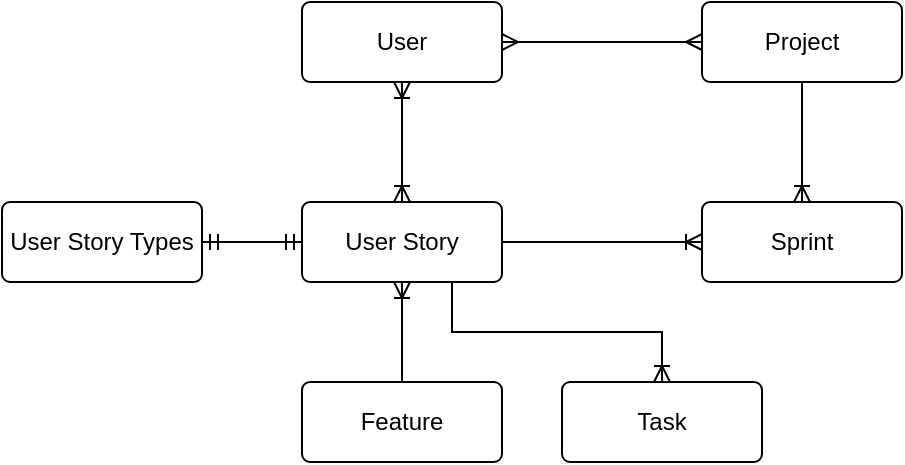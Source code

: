 <mxfile version="13.6.2" type="github">
  <diagram id="R2lEEEUBdFMjLlhIrx00" name="Page-1">
    <mxGraphModel dx="815" dy="455" grid="0" gridSize="10" guides="1" tooltips="1" connect="1" arrows="1" fold="1" page="1" pageScale="1" pageWidth="850" pageHeight="1100" math="0" shadow="0" extFonts="Permanent Marker^https://fonts.googleapis.com/css?family=Permanent+Marker">
      <root>
        <mxCell id="0" />
        <mxCell id="1" parent="0" />
        <mxCell id="dxmh39zVvKYHWpE4FopC-34" style="edgeStyle=orthogonalEdgeStyle;rounded=1;orthogonalLoop=1;jettySize=auto;html=1;exitX=0.5;exitY=1;exitDx=0;exitDy=0;endArrow=none;endFill=0;startArrow=ERoneToMany;startFill=0;" parent="1" source="dxmh39zVvKYHWpE4FopC-18" target="dxmh39zVvKYHWpE4FopC-30" edge="1">
          <mxGeometry relative="1" as="geometry" />
        </mxCell>
        <mxCell id="jZdjqyXoCAA6FoBUvlGy-3" style="edgeStyle=orthogonalEdgeStyle;rounded=0;orthogonalLoop=1;jettySize=auto;html=1;exitX=0.75;exitY=1;exitDx=0;exitDy=0;entryX=0.5;entryY=0;entryDx=0;entryDy=0;endArrow=ERoneToMany;endFill=0;" edge="1" parent="1" source="dxmh39zVvKYHWpE4FopC-18" target="jZdjqyXoCAA6FoBUvlGy-1">
          <mxGeometry relative="1" as="geometry" />
        </mxCell>
        <mxCell id="dxmh39zVvKYHWpE4FopC-18" value="User Story" style="rounded=1;arcSize=10;whiteSpace=wrap;html=1;align=center;" parent="1" vertex="1">
          <mxGeometry x="260" y="180" width="100" height="40" as="geometry" />
        </mxCell>
        <mxCell id="dxmh39zVvKYHWpE4FopC-19" value="Sprint" style="rounded=1;arcSize=10;whiteSpace=wrap;html=1;align=center;" parent="1" vertex="1">
          <mxGeometry x="460" y="180" width="100" height="40" as="geometry" />
        </mxCell>
        <mxCell id="dxmh39zVvKYHWpE4FopC-20" value="" style="edgeStyle=entityRelationEdgeStyle;fontSize=12;html=1;endArrow=ERoneToMany;exitX=1;exitY=0.5;exitDx=0;exitDy=0;entryX=0;entryY=0.5;entryDx=0;entryDy=0;" parent="1" source="dxmh39zVvKYHWpE4FopC-18" target="dxmh39zVvKYHWpE4FopC-19" edge="1">
          <mxGeometry width="100" height="100" relative="1" as="geometry">
            <mxPoint x="360" y="400" as="sourcePoint" />
            <mxPoint x="460" y="300" as="targetPoint" />
          </mxGeometry>
        </mxCell>
        <mxCell id="dxmh39zVvKYHWpE4FopC-25" style="edgeStyle=orthogonalEdgeStyle;rounded=1;orthogonalLoop=1;jettySize=auto;html=1;exitX=0.5;exitY=1;exitDx=0;exitDy=0;endArrow=ERoneToMany;endFill=0;" parent="1" source="dxmh39zVvKYHWpE4FopC-21" target="dxmh39zVvKYHWpE4FopC-19" edge="1">
          <mxGeometry relative="1" as="geometry" />
        </mxCell>
        <mxCell id="dxmh39zVvKYHWpE4FopC-21" value="Project" style="rounded=1;arcSize=10;whiteSpace=wrap;html=1;align=center;" parent="1" vertex="1">
          <mxGeometry x="460" y="80" width="100" height="40" as="geometry" />
        </mxCell>
        <mxCell id="dxmh39zVvKYHWpE4FopC-35" style="edgeStyle=orthogonalEdgeStyle;rounded=1;orthogonalLoop=1;jettySize=auto;html=1;exitX=0.5;exitY=1;exitDx=0;exitDy=0;entryX=0.5;entryY=0;entryDx=0;entryDy=0;startArrow=ERoneToMany;startFill=0;endArrow=ERoneToMany;endFill=0;" parent="1" source="dxmh39zVvKYHWpE4FopC-26" target="dxmh39zVvKYHWpE4FopC-18" edge="1">
          <mxGeometry relative="1" as="geometry" />
        </mxCell>
        <mxCell id="dxmh39zVvKYHWpE4FopC-26" value="User" style="rounded=1;arcSize=10;whiteSpace=wrap;html=1;align=center;" parent="1" vertex="1">
          <mxGeometry x="260" y="80" width="100" height="40" as="geometry" />
        </mxCell>
        <mxCell id="dxmh39zVvKYHWpE4FopC-27" value="" style="edgeStyle=entityRelationEdgeStyle;fontSize=12;html=1;endArrow=ERmany;startArrow=ERmany;exitX=1;exitY=0.5;exitDx=0;exitDy=0;entryX=0;entryY=0.5;entryDx=0;entryDy=0;" parent="1" source="dxmh39zVvKYHWpE4FopC-26" target="dxmh39zVvKYHWpE4FopC-21" edge="1">
          <mxGeometry width="100" height="100" relative="1" as="geometry">
            <mxPoint x="470" y="110" as="sourcePoint" />
            <mxPoint x="450" y="100" as="targetPoint" />
          </mxGeometry>
        </mxCell>
        <mxCell id="dxmh39zVvKYHWpE4FopC-28" value="User Story Types" style="rounded=1;arcSize=10;whiteSpace=wrap;html=1;align=center;" parent="1" vertex="1">
          <mxGeometry x="110" y="180" width="100" height="40" as="geometry" />
        </mxCell>
        <mxCell id="dxmh39zVvKYHWpE4FopC-29" value="" style="edgeStyle=entityRelationEdgeStyle;fontSize=12;html=1;endArrow=ERmandOne;startArrow=ERmandOne;exitX=1;exitY=0.5;exitDx=0;exitDy=0;entryX=0;entryY=0.5;entryDx=0;entryDy=0;" parent="1" source="dxmh39zVvKYHWpE4FopC-28" target="dxmh39zVvKYHWpE4FopC-18" edge="1">
          <mxGeometry width="100" height="100" relative="1" as="geometry">
            <mxPoint x="340" y="110" as="sourcePoint" />
            <mxPoint x="440" y="10" as="targetPoint" />
          </mxGeometry>
        </mxCell>
        <mxCell id="dxmh39zVvKYHWpE4FopC-30" value="Feature" style="rounded=1;arcSize=10;whiteSpace=wrap;html=1;align=center;" parent="1" vertex="1">
          <mxGeometry x="260" y="270" width="100" height="40" as="geometry" />
        </mxCell>
        <mxCell id="jZdjqyXoCAA6FoBUvlGy-1" value="Task" style="rounded=1;arcSize=10;whiteSpace=wrap;html=1;align=center;" vertex="1" parent="1">
          <mxGeometry x="390" y="270" width="100" height="40" as="geometry" />
        </mxCell>
      </root>
    </mxGraphModel>
  </diagram>
</mxfile>
